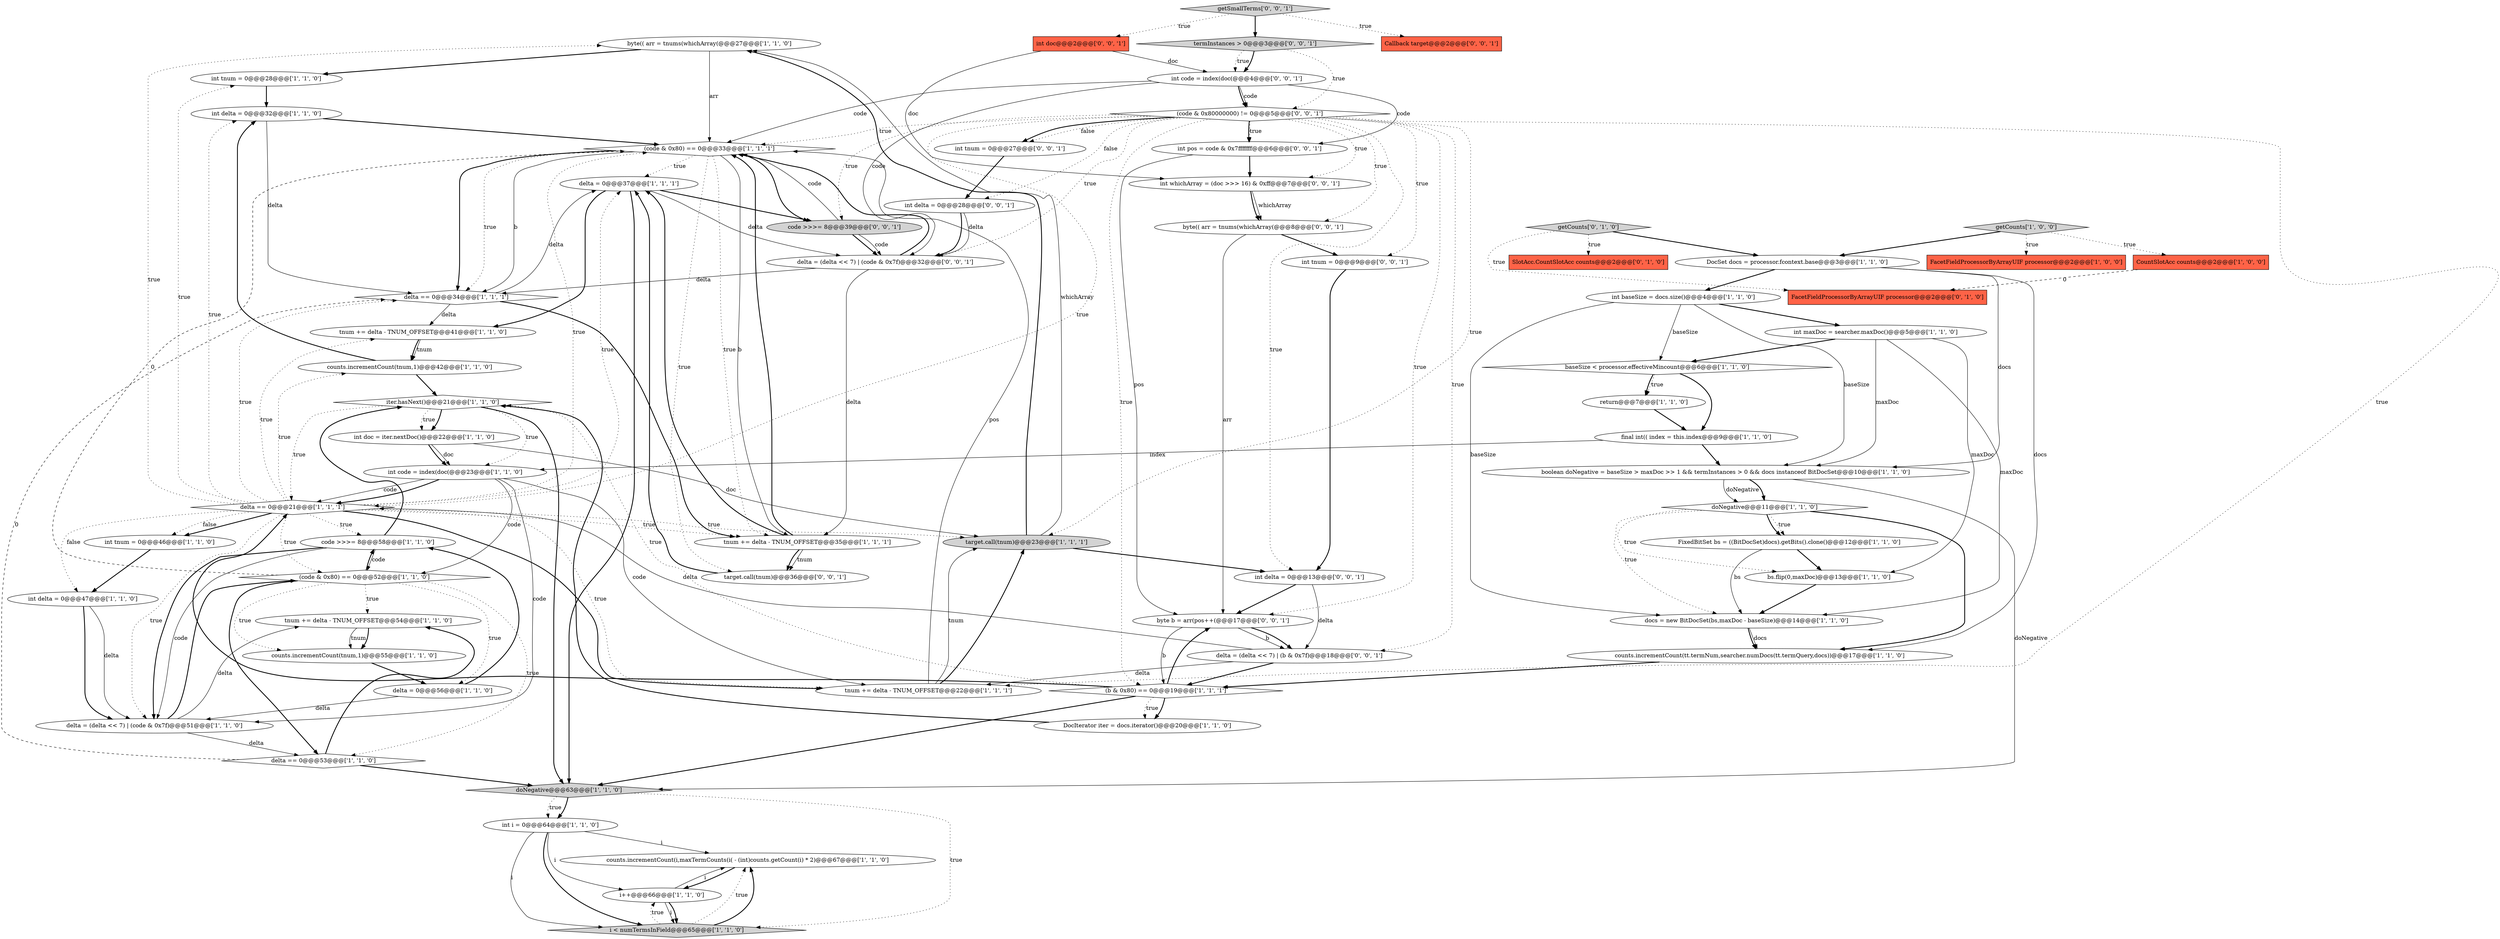 digraph {
10 [style = filled, label = "byte(( arr = tnums(whichArray(@@@27@@@['1', '1', '0']", fillcolor = white, shape = ellipse image = "AAA0AAABBB1BBB"];
6 [style = filled, label = "int tnum = 0@@@28@@@['1', '1', '0']", fillcolor = white, shape = ellipse image = "AAA0AAABBB1BBB"];
22 [style = filled, label = "CountSlotAcc counts@@@2@@@['1', '0', '0']", fillcolor = tomato, shape = box image = "AAA1AAABBB1BBB"];
62 [style = filled, label = "int pos = code & 0x7fffffff@@@6@@@['0', '0', '1']", fillcolor = white, shape = ellipse image = "AAA0AAABBB3BBB"];
16 [style = filled, label = "tnum += delta - TNUM_OFFSET@@@54@@@['1', '1', '0']", fillcolor = white, shape = ellipse image = "AAA0AAABBB1BBB"];
19 [style = filled, label = "delta = 0@@@37@@@['1', '1', '1']", fillcolor = white, shape = ellipse image = "AAA0AAABBB1BBB"];
48 [style = filled, label = "FacetFieldProcessorByArrayUIF processor@@@2@@@['0', '1', '0']", fillcolor = tomato, shape = box image = "AAA1AAABBB2BBB"];
55 [style = filled, label = "termInstances > 0@@@3@@@['0', '0', '1']", fillcolor = lightgray, shape = diamond image = "AAA0AAABBB3BBB"];
51 [style = filled, label = "byte b = arr(pos++(@@@17@@@['0', '0', '1']", fillcolor = white, shape = ellipse image = "AAA0AAABBB3BBB"];
56 [style = filled, label = "delta = (delta << 7) | (code & 0x7f)@@@32@@@['0', '0', '1']", fillcolor = white, shape = ellipse image = "AAA0AAABBB3BBB"];
20 [style = filled, label = "tnum += delta - TNUM_OFFSET@@@41@@@['1', '1', '0']", fillcolor = white, shape = ellipse image = "AAA0AAABBB1BBB"];
52 [style = filled, label = "delta = (delta << 7) | (b & 0x7f)@@@18@@@['0', '0', '1']", fillcolor = white, shape = ellipse image = "AAA0AAABBB3BBB"];
5 [style = filled, label = "DocIterator iter = docs.iterator()@@@20@@@['1', '1', '0']", fillcolor = white, shape = ellipse image = "AAA0AAABBB1BBB"];
38 [style = filled, label = "counts.incrementCount(tnum,1)@@@55@@@['1', '1', '0']", fillcolor = white, shape = ellipse image = "AAA0AAABBB1BBB"];
1 [style = filled, label = "return@@@7@@@['1', '1', '0']", fillcolor = white, shape = ellipse image = "AAA0AAABBB1BBB"];
59 [style = filled, label = "int code = index(doc(@@@4@@@['0', '0', '1']", fillcolor = white, shape = ellipse image = "AAA0AAABBB3BBB"];
64 [style = filled, label = "target.call(tnum)@@@36@@@['0', '0', '1']", fillcolor = white, shape = ellipse image = "AAA0AAABBB3BBB"];
11 [style = filled, label = "boolean doNegative = baseSize > maxDoc >> 1 && termInstances > 0 && docs instanceof BitDocSet@@@10@@@['1', '1', '0']", fillcolor = white, shape = ellipse image = "AAA0AAABBB1BBB"];
49 [style = filled, label = "byte(( arr = tnums(whichArray(@@@8@@@['0', '0', '1']", fillcolor = white, shape = ellipse image = "AAA0AAABBB3BBB"];
34 [style = filled, label = "delta == 0@@@21@@@['1', '1', '1']", fillcolor = white, shape = diamond image = "AAA0AAABBB1BBB"];
24 [style = filled, label = "int doc = iter.nextDoc()@@@22@@@['1', '1', '0']", fillcolor = white, shape = ellipse image = "AAA0AAABBB1BBB"];
15 [style = filled, label = "baseSize < processor.effectiveMincount@@@6@@@['1', '1', '0']", fillcolor = white, shape = diamond image = "AAA0AAABBB1BBB"];
43 [style = filled, label = "(code & 0x80) == 0@@@52@@@['1', '1', '0']", fillcolor = white, shape = diamond image = "AAA0AAABBB1BBB"];
44 [style = filled, label = "counts.incrementCount(i,maxTermCounts(i( - (int)counts.getCount(i) * 2)@@@67@@@['1', '1', '0']", fillcolor = white, shape = ellipse image = "AAA0AAABBB1BBB"];
32 [style = filled, label = "getCounts['1', '0', '0']", fillcolor = lightgray, shape = diamond image = "AAA0AAABBB1BBB"];
29 [style = filled, label = "int maxDoc = searcher.maxDoc()@@@5@@@['1', '1', '0']", fillcolor = white, shape = ellipse image = "AAA0AAABBB1BBB"];
53 [style = filled, label = "int delta = 0@@@28@@@['0', '0', '1']", fillcolor = white, shape = ellipse image = "AAA0AAABBB3BBB"];
37 [style = filled, label = "delta = (delta << 7) | (code & 0x7f)@@@51@@@['1', '1', '0']", fillcolor = white, shape = ellipse image = "AAA0AAABBB1BBB"];
57 [style = filled, label = "int delta = 0@@@13@@@['0', '0', '1']", fillcolor = white, shape = ellipse image = "AAA0AAABBB3BBB"];
46 [style = filled, label = "getCounts['0', '1', '0']", fillcolor = lightgray, shape = diamond image = "AAA0AAABBB2BBB"];
12 [style = filled, label = "target.call(tnum)@@@23@@@['1', '1', '1']", fillcolor = lightgray, shape = ellipse image = "AAA0AAABBB1BBB"];
25 [style = filled, label = "int delta = 0@@@32@@@['1', '1', '0']", fillcolor = white, shape = ellipse image = "AAA0AAABBB1BBB"];
9 [style = filled, label = "tnum += delta - TNUM_OFFSET@@@22@@@['1', '1', '1']", fillcolor = white, shape = ellipse image = "AAA0AAABBB1BBB"];
50 [style = filled, label = "code >>>= 8@@@39@@@['0', '0', '1']", fillcolor = lightgray, shape = ellipse image = "AAA0AAABBB3BBB"];
36 [style = filled, label = "counts.incrementCount(tnum,1)@@@42@@@['1', '1', '0']", fillcolor = white, shape = ellipse image = "AAA0AAABBB1BBB"];
61 [style = filled, label = "int doc@@@2@@@['0', '0', '1']", fillcolor = tomato, shape = box image = "AAA0AAABBB3BBB"];
21 [style = filled, label = "delta == 0@@@53@@@['1', '1', '0']", fillcolor = white, shape = diamond image = "AAA0AAABBB1BBB"];
17 [style = filled, label = "counts.incrementCount(tt.termNum,searcher.numDocs(tt.termQuery,docs))@@@17@@@['1', '1', '0']", fillcolor = white, shape = ellipse image = "AAA0AAABBB1BBB"];
45 [style = filled, label = "FixedBitSet bs = ((BitDocSet)docs).getBits().clone()@@@12@@@['1', '1', '0']", fillcolor = white, shape = ellipse image = "AAA0AAABBB1BBB"];
35 [style = filled, label = "tnum += delta - TNUM_OFFSET@@@35@@@['1', '1', '1']", fillcolor = white, shape = ellipse image = "AAA0AAABBB1BBB"];
31 [style = filled, label = "bs.flip(0,maxDoc)@@@13@@@['1', '1', '0']", fillcolor = white, shape = ellipse image = "AAA0AAABBB1BBB"];
2 [style = filled, label = "FacetFieldProcessorByArrayUIF processor@@@2@@@['1', '0', '0']", fillcolor = tomato, shape = box image = "AAA0AAABBB1BBB"];
4 [style = filled, label = "int baseSize = docs.size()@@@4@@@['1', '1', '0']", fillcolor = white, shape = ellipse image = "AAA0AAABBB1BBB"];
0 [style = filled, label = "DocSet docs = processor.fcontext.base@@@3@@@['1', '1', '0']", fillcolor = white, shape = ellipse image = "AAA0AAABBB1BBB"];
7 [style = filled, label = "delta = 0@@@56@@@['1', '1', '0']", fillcolor = white, shape = ellipse image = "AAA0AAABBB1BBB"];
14 [style = filled, label = "int tnum = 0@@@46@@@['1', '1', '0']", fillcolor = white, shape = ellipse image = "AAA0AAABBB1BBB"];
23 [style = filled, label = "int code = index(doc(@@@23@@@['1', '1', '0']", fillcolor = white, shape = ellipse image = "AAA0AAABBB1BBB"];
26 [style = filled, label = "i++@@@66@@@['1', '1', '0']", fillcolor = white, shape = ellipse image = "AAA0AAABBB1BBB"];
30 [style = filled, label = "doNegative@@@11@@@['1', '1', '0']", fillcolor = white, shape = diamond image = "AAA0AAABBB1BBB"];
13 [style = filled, label = "final int(( index = this.index@@@9@@@['1', '1', '0']", fillcolor = white, shape = ellipse image = "AAA0AAABBB1BBB"];
33 [style = filled, label = "(b & 0x80) == 0@@@19@@@['1', '1', '1']", fillcolor = white, shape = diamond image = "AAA0AAABBB1BBB"];
8 [style = filled, label = "iter.hasNext()@@@21@@@['1', '1', '0']", fillcolor = white, shape = diamond image = "AAA0AAABBB1BBB"];
18 [style = filled, label = "(code & 0x80) == 0@@@33@@@['1', '1', '1']", fillcolor = white, shape = diamond image = "AAA0AAABBB1BBB"];
41 [style = filled, label = "int delta = 0@@@47@@@['1', '1', '0']", fillcolor = white, shape = ellipse image = "AAA0AAABBB1BBB"];
27 [style = filled, label = "doNegative@@@63@@@['1', '1', '0']", fillcolor = lightgray, shape = diamond image = "AAA0AAABBB1BBB"];
54 [style = filled, label = "Callback target@@@2@@@['0', '0', '1']", fillcolor = tomato, shape = box image = "AAA0AAABBB3BBB"];
66 [style = filled, label = "int tnum = 0@@@27@@@['0', '0', '1']", fillcolor = white, shape = ellipse image = "AAA0AAABBB3BBB"];
40 [style = filled, label = "docs = new BitDocSet(bs,maxDoc - baseSize)@@@14@@@['1', '1', '0']", fillcolor = white, shape = ellipse image = "AAA0AAABBB1BBB"];
42 [style = filled, label = "delta == 0@@@34@@@['1', '1', '1']", fillcolor = white, shape = diamond image = "AAA0AAABBB1BBB"];
47 [style = filled, label = "SlotAcc.CountSlotAcc counts@@@2@@@['0', '1', '0']", fillcolor = tomato, shape = box image = "AAA0AAABBB2BBB"];
58 [style = filled, label = "getSmallTerms['0', '0', '1']", fillcolor = lightgray, shape = diamond image = "AAA0AAABBB3BBB"];
28 [style = filled, label = "int i = 0@@@64@@@['1', '1', '0']", fillcolor = white, shape = ellipse image = "AAA0AAABBB1BBB"];
3 [style = filled, label = "code >>>= 8@@@58@@@['1', '1', '0']", fillcolor = white, shape = ellipse image = "AAA0AAABBB1BBB"];
39 [style = filled, label = "i < numTermsInField@@@65@@@['1', '1', '0']", fillcolor = lightgray, shape = diamond image = "AAA0AAABBB1BBB"];
63 [style = filled, label = "int whichArray = (doc >>> 16) & 0xff@@@7@@@['0', '0', '1']", fillcolor = white, shape = ellipse image = "AAA0AAABBB3BBB"];
60 [style = filled, label = "(code & 0x80000000) != 0@@@5@@@['0', '0', '1']", fillcolor = white, shape = diamond image = "AAA0AAABBB3BBB"];
65 [style = filled, label = "int tnum = 0@@@9@@@['0', '0', '1']", fillcolor = white, shape = ellipse image = "AAA0AAABBB3BBB"];
26->44 [style = solid, label="i"];
34->12 [style = dotted, label="true"];
29->15 [style = bold, label=""];
0->17 [style = solid, label="docs"];
18->35 [style = dotted, label="true"];
34->9 [style = bold, label=""];
16->38 [style = solid, label="tnum"];
46->0 [style = bold, label=""];
59->60 [style = solid, label="code"];
63->49 [style = solid, label="whichArray"];
18->42 [style = dotted, label="true"];
65->57 [style = bold, label=""];
27->28 [style = bold, label=""];
32->0 [style = bold, label=""];
50->56 [style = bold, label=""];
60->50 [style = dotted, label="true"];
52->9 [style = solid, label="delta"];
34->9 [style = dotted, label="true"];
34->20 [style = dotted, label="true"];
45->31 [style = bold, label=""];
1->13 [style = bold, label=""];
60->18 [style = dotted, label="true"];
28->44 [style = solid, label="i"];
52->34 [style = solid, label="delta"];
49->51 [style = solid, label="arr"];
23->9 [style = solid, label="code"];
51->52 [style = solid, label="b"];
37->43 [style = bold, label=""];
43->3 [style = bold, label=""];
12->10 [style = bold, label=""];
34->43 [style = dotted, label="true"];
23->43 [style = solid, label="code"];
29->40 [style = solid, label="maxDoc"];
38->7 [style = bold, label=""];
9->18 [style = solid, label="pos"];
23->34 [style = solid, label="code"];
50->56 [style = solid, label="code"];
56->42 [style = solid, label="delta"];
46->48 [style = dotted, label="true"];
43->21 [style = dotted, label="true"];
61->63 [style = solid, label="doc"];
21->16 [style = bold, label=""];
31->40 [style = bold, label=""];
61->59 [style = solid, label="doc"];
8->27 [style = bold, label=""];
34->37 [style = dotted, label="true"];
3->43 [style = solid, label="code"];
11->30 [style = solid, label="doNegative"];
60->66 [style = bold, label=""];
60->9 [style = dotted, label="true"];
62->51 [style = solid, label="pos"];
15->13 [style = bold, label=""];
55->59 [style = dotted, label="true"];
35->18 [style = bold, label=""];
59->60 [style = bold, label=""];
55->59 [style = bold, label=""];
57->51 [style = bold, label=""];
42->20 [style = solid, label="delta"];
4->15 [style = solid, label="baseSize"];
29->11 [style = solid, label="maxDoc"];
35->64 [style = solid, label="tnum"];
34->18 [style = dotted, label="true"];
19->20 [style = bold, label=""];
60->66 [style = dotted, label="false"];
32->2 [style = dotted, label="true"];
39->26 [style = dotted, label="true"];
41->37 [style = bold, label=""];
58->54 [style = dotted, label="true"];
60->62 [style = bold, label=""];
8->23 [style = dotted, label="true"];
60->62 [style = dotted, label="true"];
13->11 [style = bold, label=""];
33->27 [style = bold, label=""];
8->34 [style = dotted, label="true"];
4->40 [style = solid, label="baseSize"];
60->52 [style = dotted, label="true"];
59->18 [style = solid, label="code"];
18->50 [style = bold, label=""];
11->27 [style = solid, label="doNegative"];
60->53 [style = dotted, label="false"];
36->25 [style = bold, label=""];
42->19 [style = solid, label="delta"];
45->40 [style = solid, label="bs"];
40->17 [style = solid, label="docs"];
18->42 [style = solid, label="b"];
39->44 [style = dotted, label="true"];
19->56 [style = solid, label="delta"];
40->17 [style = bold, label=""];
25->42 [style = solid, label="delta"];
53->56 [style = bold, label=""];
34->14 [style = bold, label=""];
56->18 [style = bold, label=""];
50->18 [style = solid, label="code"];
60->34 [style = dotted, label="true"];
11->30 [style = bold, label=""];
51->33 [style = solid, label="b"];
30->45 [style = dotted, label="true"];
8->24 [style = bold, label=""];
57->52 [style = solid, label="delta"];
43->38 [style = dotted, label="true"];
30->17 [style = bold, label=""];
60->56 [style = dotted, label="true"];
27->39 [style = dotted, label="true"];
3->37 [style = bold, label=""];
64->19 [style = bold, label=""];
21->27 [style = bold, label=""];
28->39 [style = solid, label="i"];
52->33 [style = bold, label=""];
28->39 [style = bold, label=""];
24->12 [style = solid, label="doc"];
26->39 [style = solid, label="i"];
34->36 [style = dotted, label="true"];
46->47 [style = dotted, label="true"];
34->10 [style = dotted, label="true"];
25->18 [style = bold, label=""];
18->19 [style = dotted, label="true"];
43->16 [style = dotted, label="true"];
49->65 [style = bold, label=""];
13->23 [style = solid, label="index"];
59->56 [style = solid, label="code"];
4->29 [style = bold, label=""];
19->50 [style = bold, label=""];
60->57 [style = dotted, label="true"];
33->5 [style = bold, label=""];
51->52 [style = bold, label=""];
24->23 [style = solid, label="doc"];
10->6 [style = bold, label=""];
8->24 [style = dotted, label="true"];
21->42 [style = dashed, label="0"];
9->12 [style = solid, label="tnum"];
29->31 [style = solid, label="maxDoc"];
59->62 [style = solid, label="code"];
34->35 [style = dotted, label="true"];
3->8 [style = bold, label=""];
36->8 [style = bold, label=""];
33->8 [style = dotted, label="true"];
18->64 [style = dotted, label="true"];
9->12 [style = bold, label=""];
34->41 [style = dotted, label="false"];
58->61 [style = dotted, label="true"];
0->11 [style = solid, label="docs"];
55->60 [style = dotted, label="true"];
14->41 [style = bold, label=""];
10->18 [style = solid, label="arr"];
20->36 [style = bold, label=""];
30->31 [style = dotted, label="true"];
34->25 [style = dotted, label="true"];
60->33 [style = dotted, label="true"];
60->12 [style = dotted, label="true"];
22->48 [style = dashed, label="0"];
15->1 [style = bold, label=""];
24->23 [style = bold, label=""];
18->35 [style = solid, label="b"];
32->22 [style = dotted, label="true"];
60->51 [style = dotted, label="true"];
5->8 [style = bold, label=""];
43->21 [style = bold, label=""];
28->26 [style = solid, label="i"];
39->44 [style = bold, label=""];
66->53 [style = bold, label=""];
34->14 [style = dotted, label="false"];
56->35 [style = solid, label="delta"];
23->37 [style = solid, label="code"];
3->37 [style = solid, label="code"];
63->49 [style = bold, label=""];
35->19 [style = bold, label=""];
12->57 [style = bold, label=""];
62->63 [style = bold, label=""];
41->37 [style = solid, label="delta"];
60->65 [style = dotted, label="true"];
17->33 [style = bold, label=""];
37->16 [style = solid, label="delta"];
58->55 [style = bold, label=""];
53->56 [style = solid, label="delta"];
12->10 [style = solid, label="whichArray"];
30->40 [style = dotted, label="true"];
26->39 [style = bold, label=""];
7->3 [style = bold, label=""];
4->11 [style = solid, label="baseSize"];
7->37 [style = solid, label="delta"];
42->35 [style = bold, label=""];
60->49 [style = dotted, label="true"];
27->28 [style = dotted, label="true"];
34->3 [style = dotted, label="true"];
33->51 [style = bold, label=""];
37->21 [style = solid, label="delta"];
34->42 [style = dotted, label="true"];
44->26 [style = bold, label=""];
60->63 [style = dotted, label="true"];
0->4 [style = bold, label=""];
15->1 [style = dotted, label="true"];
19->27 [style = bold, label=""];
33->5 [style = dotted, label="true"];
43->7 [style = dotted, label="true"];
23->34 [style = bold, label=""];
34->6 [style = dotted, label="true"];
20->36 [style = solid, label="tnum"];
35->64 [style = bold, label=""];
43->18 [style = dashed, label="0"];
33->34 [style = bold, label=""];
16->38 [style = bold, label=""];
30->45 [style = bold, label=""];
6->25 [style = bold, label=""];
34->19 [style = dotted, label="true"];
18->42 [style = bold, label=""];
}
